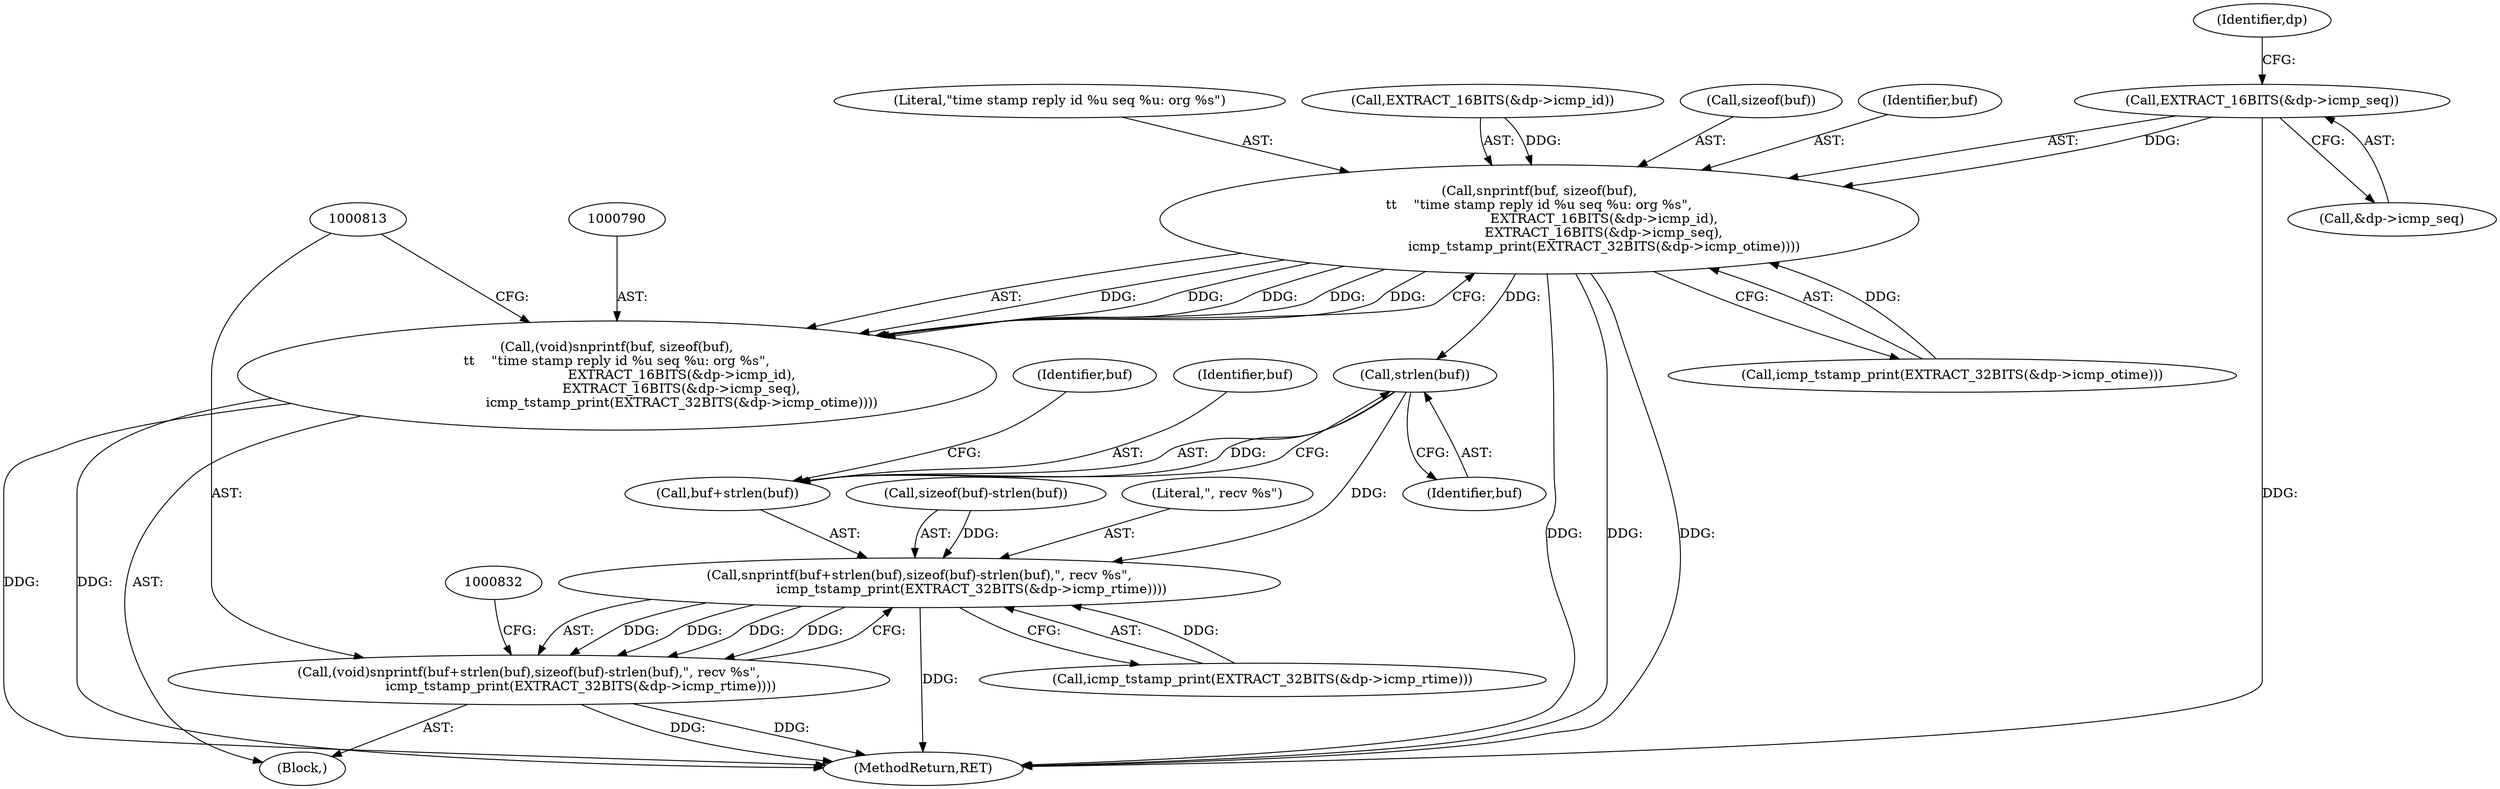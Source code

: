 digraph "0_tcpdump_2b62d1dda41590db29368ec7ba5f4faf3464765a@pointer" {
"1000801" [label="(Call,EXTRACT_16BITS(&dp->icmp_seq))"];
"1000791" [label="(Call,snprintf(buf, sizeof(buf),\n\t\t    \"time stamp reply id %u seq %u: org %s\",\n                               EXTRACT_16BITS(&dp->icmp_id),\n                               EXTRACT_16BITS(&dp->icmp_seq),\n                               icmp_tstamp_print(EXTRACT_32BITS(&dp->icmp_otime))))"];
"1000789" [label="(Call,(void)snprintf(buf, sizeof(buf),\n\t\t    \"time stamp reply id %u seq %u: org %s\",\n                               EXTRACT_16BITS(&dp->icmp_id),\n                               EXTRACT_16BITS(&dp->icmp_seq),\n                               icmp_tstamp_print(EXTRACT_32BITS(&dp->icmp_otime))))"];
"1000817" [label="(Call,strlen(buf))"];
"1000814" [label="(Call,snprintf(buf+strlen(buf),sizeof(buf)-strlen(buf),\", recv %s\",\n                         icmp_tstamp_print(EXTRACT_32BITS(&dp->icmp_rtime))))"];
"1000812" [label="(Call,(void)snprintf(buf+strlen(buf),sizeof(buf)-strlen(buf),\", recv %s\",\n                         icmp_tstamp_print(EXTRACT_32BITS(&dp->icmp_rtime))))"];
"1000815" [label="(Call,buf+strlen(buf))"];
"1000791" [label="(Call,snprintf(buf, sizeof(buf),\n\t\t    \"time stamp reply id %u seq %u: org %s\",\n                               EXTRACT_16BITS(&dp->icmp_id),\n                               EXTRACT_16BITS(&dp->icmp_seq),\n                               icmp_tstamp_print(EXTRACT_32BITS(&dp->icmp_otime))))"];
"1000801" [label="(Call,EXTRACT_16BITS(&dp->icmp_seq))"];
"1000817" [label="(Call,strlen(buf))"];
"1000795" [label="(Literal,\"time stamp reply id %u seq %u: org %s\")"];
"1001245" [label="(MethodReturn,RET)"];
"1000162" [label="(Block,)"];
"1000796" [label="(Call,EXTRACT_16BITS(&dp->icmp_id))"];
"1000806" [label="(Call,icmp_tstamp_print(EXTRACT_32BITS(&dp->icmp_otime)))"];
"1000810" [label="(Identifier,dp)"];
"1000825" [label="(Call,icmp_tstamp_print(EXTRACT_32BITS(&dp->icmp_rtime)))"];
"1000821" [label="(Identifier,buf)"];
"1000818" [label="(Identifier,buf)"];
"1000819" [label="(Call,sizeof(buf)-strlen(buf))"];
"1000789" [label="(Call,(void)snprintf(buf, sizeof(buf),\n\t\t    \"time stamp reply id %u seq %u: org %s\",\n                               EXTRACT_16BITS(&dp->icmp_id),\n                               EXTRACT_16BITS(&dp->icmp_seq),\n                               icmp_tstamp_print(EXTRACT_32BITS(&dp->icmp_otime))))"];
"1000793" [label="(Call,sizeof(buf))"];
"1000816" [label="(Identifier,buf)"];
"1000792" [label="(Identifier,buf)"];
"1000824" [label="(Literal,\", recv %s\")"];
"1000802" [label="(Call,&dp->icmp_seq)"];
"1000815" [label="(Call,buf+strlen(buf))"];
"1000814" [label="(Call,snprintf(buf+strlen(buf),sizeof(buf)-strlen(buf),\", recv %s\",\n                         icmp_tstamp_print(EXTRACT_32BITS(&dp->icmp_rtime))))"];
"1000812" [label="(Call,(void)snprintf(buf+strlen(buf),sizeof(buf)-strlen(buf),\", recv %s\",\n                         icmp_tstamp_print(EXTRACT_32BITS(&dp->icmp_rtime))))"];
"1000801" -> "1000791"  [label="AST: "];
"1000801" -> "1000802"  [label="CFG: "];
"1000802" -> "1000801"  [label="AST: "];
"1000810" -> "1000801"  [label="CFG: "];
"1000801" -> "1001245"  [label="DDG: "];
"1000801" -> "1000791"  [label="DDG: "];
"1000791" -> "1000789"  [label="AST: "];
"1000791" -> "1000806"  [label="CFG: "];
"1000792" -> "1000791"  [label="AST: "];
"1000793" -> "1000791"  [label="AST: "];
"1000795" -> "1000791"  [label="AST: "];
"1000796" -> "1000791"  [label="AST: "];
"1000806" -> "1000791"  [label="AST: "];
"1000789" -> "1000791"  [label="CFG: "];
"1000791" -> "1001245"  [label="DDG: "];
"1000791" -> "1001245"  [label="DDG: "];
"1000791" -> "1001245"  [label="DDG: "];
"1000791" -> "1000789"  [label="DDG: "];
"1000791" -> "1000789"  [label="DDG: "];
"1000791" -> "1000789"  [label="DDG: "];
"1000791" -> "1000789"  [label="DDG: "];
"1000791" -> "1000789"  [label="DDG: "];
"1000796" -> "1000791"  [label="DDG: "];
"1000806" -> "1000791"  [label="DDG: "];
"1000791" -> "1000817"  [label="DDG: "];
"1000789" -> "1000162"  [label="AST: "];
"1000790" -> "1000789"  [label="AST: "];
"1000813" -> "1000789"  [label="CFG: "];
"1000789" -> "1001245"  [label="DDG: "];
"1000789" -> "1001245"  [label="DDG: "];
"1000817" -> "1000815"  [label="AST: "];
"1000817" -> "1000818"  [label="CFG: "];
"1000818" -> "1000817"  [label="AST: "];
"1000815" -> "1000817"  [label="CFG: "];
"1000817" -> "1000814"  [label="DDG: "];
"1000817" -> "1000815"  [label="DDG: "];
"1000814" -> "1000812"  [label="AST: "];
"1000814" -> "1000825"  [label="CFG: "];
"1000815" -> "1000814"  [label="AST: "];
"1000819" -> "1000814"  [label="AST: "];
"1000824" -> "1000814"  [label="AST: "];
"1000825" -> "1000814"  [label="AST: "];
"1000812" -> "1000814"  [label="CFG: "];
"1000814" -> "1001245"  [label="DDG: "];
"1000814" -> "1000812"  [label="DDG: "];
"1000814" -> "1000812"  [label="DDG: "];
"1000814" -> "1000812"  [label="DDG: "];
"1000814" -> "1000812"  [label="DDG: "];
"1000819" -> "1000814"  [label="DDG: "];
"1000825" -> "1000814"  [label="DDG: "];
"1000812" -> "1000162"  [label="AST: "];
"1000813" -> "1000812"  [label="AST: "];
"1000832" -> "1000812"  [label="CFG: "];
"1000812" -> "1001245"  [label="DDG: "];
"1000812" -> "1001245"  [label="DDG: "];
"1000816" -> "1000815"  [label="AST: "];
"1000821" -> "1000815"  [label="CFG: "];
}
